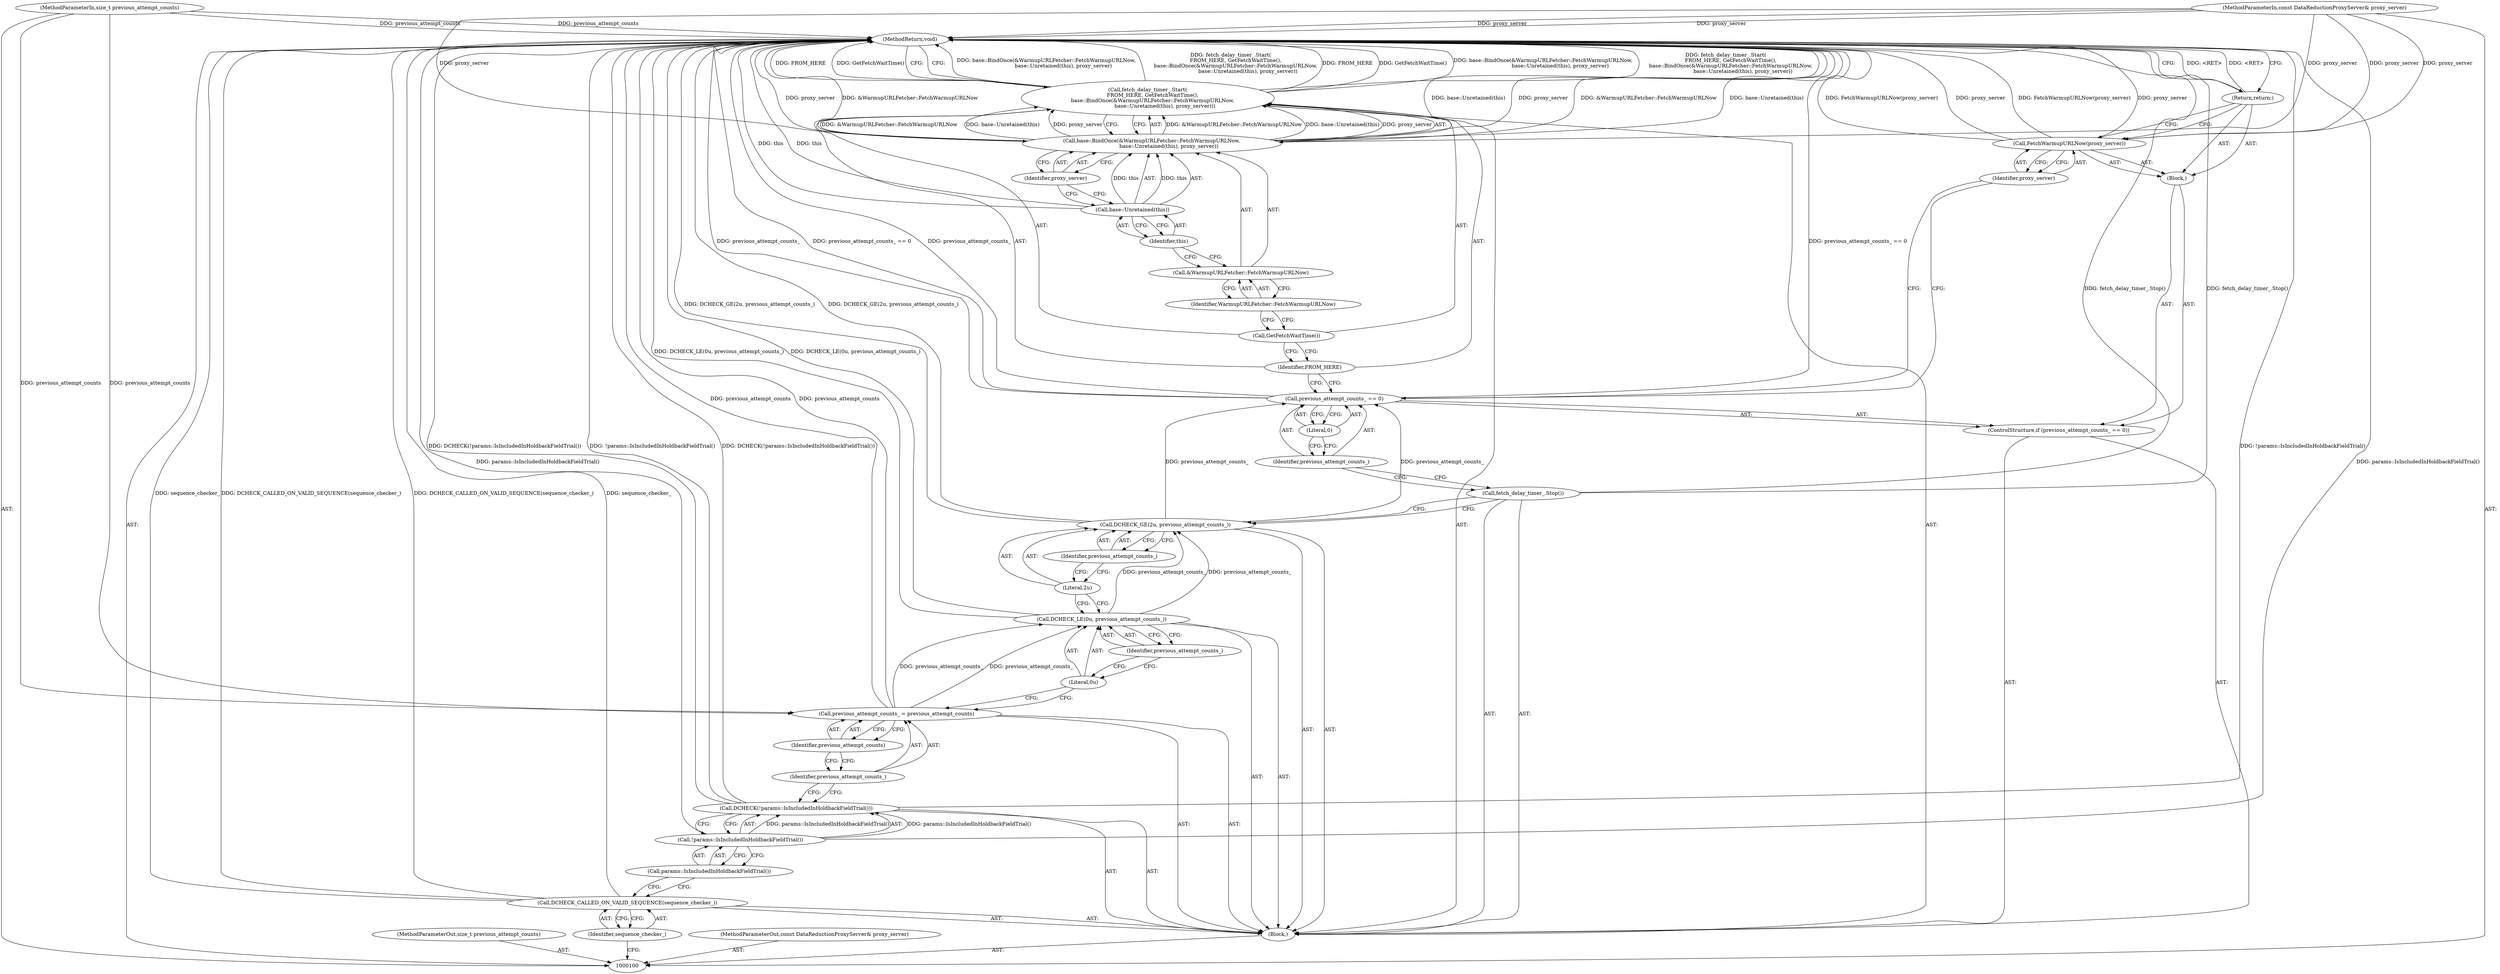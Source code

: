 digraph "0_Chrome_69b4b9ef7455753b12c3efe4eec71647e6fb1da1_9" {
"1000136" [label="(MethodReturn,void)"];
"1000116" [label="(Literal,2u)"];
"1000117" [label="(Identifier,previous_attempt_counts_)"];
"1000115" [label="(Call,DCHECK_GE(2u, previous_attempt_counts_))"];
"1000118" [label="(Call,fetch_delay_timer_.Stop())"];
"1000119" [label="(ControlStructure,if (previous_attempt_counts_ == 0))"];
"1000122" [label="(Literal,0)"];
"1000123" [label="(Block,)"];
"1000120" [label="(Call,previous_attempt_counts_ == 0)"];
"1000121" [label="(Identifier,previous_attempt_counts_)"];
"1000125" [label="(Identifier,proxy_server)"];
"1000124" [label="(Call,FetchWarmupURLNow(proxy_server))"];
"1000126" [label="(Return,return;)"];
"1000127" [label="(Call,fetch_delay_timer_.Start(\n      FROM_HERE, GetFetchWaitTime(),\n      base::BindOnce(&WarmupURLFetcher::FetchWarmupURLNow,\n                     base::Unretained(this), proxy_server)))"];
"1000129" [label="(Call,GetFetchWaitTime())"];
"1000128" [label="(Identifier,FROM_HERE)"];
"1000101" [label="(MethodParameterIn,size_t previous_attempt_counts)"];
"1000208" [label="(MethodParameterOut,size_t previous_attempt_counts)"];
"1000131" [label="(Call,&WarmupURLFetcher::FetchWarmupURLNow)"];
"1000132" [label="(Identifier,WarmupURLFetcher::FetchWarmupURLNow)"];
"1000130" [label="(Call,base::BindOnce(&WarmupURLFetcher::FetchWarmupURLNow,\n                     base::Unretained(this), proxy_server))"];
"1000133" [label="(Call,base::Unretained(this))"];
"1000134" [label="(Identifier,this)"];
"1000135" [label="(Identifier,proxy_server)"];
"1000102" [label="(MethodParameterIn,const DataReductionProxyServer& proxy_server)"];
"1000209" [label="(MethodParameterOut,const DataReductionProxyServer& proxy_server)"];
"1000103" [label="(Block,)"];
"1000104" [label="(Call,DCHECK_CALLED_ON_VALID_SEQUENCE(sequence_checker_))"];
"1000105" [label="(Identifier,sequence_checker_)"];
"1000108" [label="(Call,params::IsIncludedInHoldbackFieldTrial())"];
"1000106" [label="(Call,DCHECK(!params::IsIncludedInHoldbackFieldTrial()))"];
"1000107" [label="(Call,!params::IsIncludedInHoldbackFieldTrial())"];
"1000109" [label="(Call,previous_attempt_counts_ = previous_attempt_counts)"];
"1000110" [label="(Identifier,previous_attempt_counts_)"];
"1000111" [label="(Identifier,previous_attempt_counts)"];
"1000113" [label="(Literal,0u)"];
"1000114" [label="(Identifier,previous_attempt_counts_)"];
"1000112" [label="(Call,DCHECK_LE(0u, previous_attempt_counts_))"];
"1000136" -> "1000100"  [label="AST: "];
"1000136" -> "1000126"  [label="CFG: "];
"1000136" -> "1000127"  [label="CFG: "];
"1000127" -> "1000136"  [label="DDG: base::BindOnce(&WarmupURLFetcher::FetchWarmupURLNow,\n                     base::Unretained(this), proxy_server)"];
"1000127" -> "1000136"  [label="DDG: fetch_delay_timer_.Start(\n      FROM_HERE, GetFetchWaitTime(),\n      base::BindOnce(&WarmupURLFetcher::FetchWarmupURLNow,\n                     base::Unretained(this), proxy_server))"];
"1000127" -> "1000136"  [label="DDG: FROM_HERE"];
"1000127" -> "1000136"  [label="DDG: GetFetchWaitTime()"];
"1000124" -> "1000136"  [label="DDG: proxy_server"];
"1000124" -> "1000136"  [label="DDG: FetchWarmupURLNow(proxy_server)"];
"1000107" -> "1000136"  [label="DDG: params::IsIncludedInHoldbackFieldTrial()"];
"1000106" -> "1000136"  [label="DDG: !params::IsIncludedInHoldbackFieldTrial()"];
"1000106" -> "1000136"  [label="DDG: DCHECK(!params::IsIncludedInHoldbackFieldTrial())"];
"1000104" -> "1000136"  [label="DDG: DCHECK_CALLED_ON_VALID_SEQUENCE(sequence_checker_)"];
"1000104" -> "1000136"  [label="DDG: sequence_checker_"];
"1000118" -> "1000136"  [label="DDG: fetch_delay_timer_.Stop()"];
"1000109" -> "1000136"  [label="DDG: previous_attempt_counts"];
"1000133" -> "1000136"  [label="DDG: this"];
"1000115" -> "1000136"  [label="DDG: DCHECK_GE(2u, previous_attempt_counts_)"];
"1000120" -> "1000136"  [label="DDG: previous_attempt_counts_"];
"1000120" -> "1000136"  [label="DDG: previous_attempt_counts_ == 0"];
"1000130" -> "1000136"  [label="DDG: base::Unretained(this)"];
"1000130" -> "1000136"  [label="DDG: proxy_server"];
"1000130" -> "1000136"  [label="DDG: &WarmupURLFetcher::FetchWarmupURLNow"];
"1000102" -> "1000136"  [label="DDG: proxy_server"];
"1000112" -> "1000136"  [label="DDG: DCHECK_LE(0u, previous_attempt_counts_)"];
"1000101" -> "1000136"  [label="DDG: previous_attempt_counts"];
"1000126" -> "1000136"  [label="DDG: <RET>"];
"1000116" -> "1000115"  [label="AST: "];
"1000116" -> "1000112"  [label="CFG: "];
"1000117" -> "1000116"  [label="CFG: "];
"1000117" -> "1000115"  [label="AST: "];
"1000117" -> "1000116"  [label="CFG: "];
"1000115" -> "1000117"  [label="CFG: "];
"1000115" -> "1000103"  [label="AST: "];
"1000115" -> "1000117"  [label="CFG: "];
"1000116" -> "1000115"  [label="AST: "];
"1000117" -> "1000115"  [label="AST: "];
"1000118" -> "1000115"  [label="CFG: "];
"1000115" -> "1000136"  [label="DDG: DCHECK_GE(2u, previous_attempt_counts_)"];
"1000112" -> "1000115"  [label="DDG: previous_attempt_counts_"];
"1000115" -> "1000120"  [label="DDG: previous_attempt_counts_"];
"1000118" -> "1000103"  [label="AST: "];
"1000118" -> "1000115"  [label="CFG: "];
"1000121" -> "1000118"  [label="CFG: "];
"1000118" -> "1000136"  [label="DDG: fetch_delay_timer_.Stop()"];
"1000119" -> "1000103"  [label="AST: "];
"1000120" -> "1000119"  [label="AST: "];
"1000123" -> "1000119"  [label="AST: "];
"1000122" -> "1000120"  [label="AST: "];
"1000122" -> "1000121"  [label="CFG: "];
"1000120" -> "1000122"  [label="CFG: "];
"1000123" -> "1000119"  [label="AST: "];
"1000124" -> "1000123"  [label="AST: "];
"1000126" -> "1000123"  [label="AST: "];
"1000120" -> "1000119"  [label="AST: "];
"1000120" -> "1000122"  [label="CFG: "];
"1000121" -> "1000120"  [label="AST: "];
"1000122" -> "1000120"  [label="AST: "];
"1000125" -> "1000120"  [label="CFG: "];
"1000128" -> "1000120"  [label="CFG: "];
"1000120" -> "1000136"  [label="DDG: previous_attempt_counts_"];
"1000120" -> "1000136"  [label="DDG: previous_attempt_counts_ == 0"];
"1000115" -> "1000120"  [label="DDG: previous_attempt_counts_"];
"1000121" -> "1000120"  [label="AST: "];
"1000121" -> "1000118"  [label="CFG: "];
"1000122" -> "1000121"  [label="CFG: "];
"1000125" -> "1000124"  [label="AST: "];
"1000125" -> "1000120"  [label="CFG: "];
"1000124" -> "1000125"  [label="CFG: "];
"1000124" -> "1000123"  [label="AST: "];
"1000124" -> "1000125"  [label="CFG: "];
"1000125" -> "1000124"  [label="AST: "];
"1000126" -> "1000124"  [label="CFG: "];
"1000124" -> "1000136"  [label="DDG: proxy_server"];
"1000124" -> "1000136"  [label="DDG: FetchWarmupURLNow(proxy_server)"];
"1000102" -> "1000124"  [label="DDG: proxy_server"];
"1000126" -> "1000123"  [label="AST: "];
"1000126" -> "1000124"  [label="CFG: "];
"1000136" -> "1000126"  [label="CFG: "];
"1000126" -> "1000136"  [label="DDG: <RET>"];
"1000127" -> "1000103"  [label="AST: "];
"1000127" -> "1000130"  [label="CFG: "];
"1000128" -> "1000127"  [label="AST: "];
"1000129" -> "1000127"  [label="AST: "];
"1000130" -> "1000127"  [label="AST: "];
"1000136" -> "1000127"  [label="CFG: "];
"1000127" -> "1000136"  [label="DDG: base::BindOnce(&WarmupURLFetcher::FetchWarmupURLNow,\n                     base::Unretained(this), proxy_server)"];
"1000127" -> "1000136"  [label="DDG: fetch_delay_timer_.Start(\n      FROM_HERE, GetFetchWaitTime(),\n      base::BindOnce(&WarmupURLFetcher::FetchWarmupURLNow,\n                     base::Unretained(this), proxy_server))"];
"1000127" -> "1000136"  [label="DDG: FROM_HERE"];
"1000127" -> "1000136"  [label="DDG: GetFetchWaitTime()"];
"1000130" -> "1000127"  [label="DDG: &WarmupURLFetcher::FetchWarmupURLNow"];
"1000130" -> "1000127"  [label="DDG: base::Unretained(this)"];
"1000130" -> "1000127"  [label="DDG: proxy_server"];
"1000129" -> "1000127"  [label="AST: "];
"1000129" -> "1000128"  [label="CFG: "];
"1000132" -> "1000129"  [label="CFG: "];
"1000128" -> "1000127"  [label="AST: "];
"1000128" -> "1000120"  [label="CFG: "];
"1000129" -> "1000128"  [label="CFG: "];
"1000101" -> "1000100"  [label="AST: "];
"1000101" -> "1000136"  [label="DDG: previous_attempt_counts"];
"1000101" -> "1000109"  [label="DDG: previous_attempt_counts"];
"1000208" -> "1000100"  [label="AST: "];
"1000131" -> "1000130"  [label="AST: "];
"1000131" -> "1000132"  [label="CFG: "];
"1000132" -> "1000131"  [label="AST: "];
"1000134" -> "1000131"  [label="CFG: "];
"1000132" -> "1000131"  [label="AST: "];
"1000132" -> "1000129"  [label="CFG: "];
"1000131" -> "1000132"  [label="CFG: "];
"1000130" -> "1000127"  [label="AST: "];
"1000130" -> "1000135"  [label="CFG: "];
"1000131" -> "1000130"  [label="AST: "];
"1000133" -> "1000130"  [label="AST: "];
"1000135" -> "1000130"  [label="AST: "];
"1000127" -> "1000130"  [label="CFG: "];
"1000130" -> "1000136"  [label="DDG: base::Unretained(this)"];
"1000130" -> "1000136"  [label="DDG: proxy_server"];
"1000130" -> "1000136"  [label="DDG: &WarmupURLFetcher::FetchWarmupURLNow"];
"1000130" -> "1000127"  [label="DDG: &WarmupURLFetcher::FetchWarmupURLNow"];
"1000130" -> "1000127"  [label="DDG: base::Unretained(this)"];
"1000130" -> "1000127"  [label="DDG: proxy_server"];
"1000133" -> "1000130"  [label="DDG: this"];
"1000102" -> "1000130"  [label="DDG: proxy_server"];
"1000133" -> "1000130"  [label="AST: "];
"1000133" -> "1000134"  [label="CFG: "];
"1000134" -> "1000133"  [label="AST: "];
"1000135" -> "1000133"  [label="CFG: "];
"1000133" -> "1000136"  [label="DDG: this"];
"1000133" -> "1000130"  [label="DDG: this"];
"1000134" -> "1000133"  [label="AST: "];
"1000134" -> "1000131"  [label="CFG: "];
"1000133" -> "1000134"  [label="CFG: "];
"1000135" -> "1000130"  [label="AST: "];
"1000135" -> "1000133"  [label="CFG: "];
"1000130" -> "1000135"  [label="CFG: "];
"1000102" -> "1000100"  [label="AST: "];
"1000102" -> "1000136"  [label="DDG: proxy_server"];
"1000102" -> "1000124"  [label="DDG: proxy_server"];
"1000102" -> "1000130"  [label="DDG: proxy_server"];
"1000209" -> "1000100"  [label="AST: "];
"1000103" -> "1000100"  [label="AST: "];
"1000104" -> "1000103"  [label="AST: "];
"1000106" -> "1000103"  [label="AST: "];
"1000109" -> "1000103"  [label="AST: "];
"1000112" -> "1000103"  [label="AST: "];
"1000115" -> "1000103"  [label="AST: "];
"1000118" -> "1000103"  [label="AST: "];
"1000119" -> "1000103"  [label="AST: "];
"1000127" -> "1000103"  [label="AST: "];
"1000104" -> "1000103"  [label="AST: "];
"1000104" -> "1000105"  [label="CFG: "];
"1000105" -> "1000104"  [label="AST: "];
"1000108" -> "1000104"  [label="CFG: "];
"1000104" -> "1000136"  [label="DDG: DCHECK_CALLED_ON_VALID_SEQUENCE(sequence_checker_)"];
"1000104" -> "1000136"  [label="DDG: sequence_checker_"];
"1000105" -> "1000104"  [label="AST: "];
"1000105" -> "1000100"  [label="CFG: "];
"1000104" -> "1000105"  [label="CFG: "];
"1000108" -> "1000107"  [label="AST: "];
"1000108" -> "1000104"  [label="CFG: "];
"1000107" -> "1000108"  [label="CFG: "];
"1000106" -> "1000103"  [label="AST: "];
"1000106" -> "1000107"  [label="CFG: "];
"1000107" -> "1000106"  [label="AST: "];
"1000110" -> "1000106"  [label="CFG: "];
"1000106" -> "1000136"  [label="DDG: !params::IsIncludedInHoldbackFieldTrial()"];
"1000106" -> "1000136"  [label="DDG: DCHECK(!params::IsIncludedInHoldbackFieldTrial())"];
"1000107" -> "1000106"  [label="DDG: params::IsIncludedInHoldbackFieldTrial()"];
"1000107" -> "1000106"  [label="AST: "];
"1000107" -> "1000108"  [label="CFG: "];
"1000108" -> "1000107"  [label="AST: "];
"1000106" -> "1000107"  [label="CFG: "];
"1000107" -> "1000136"  [label="DDG: params::IsIncludedInHoldbackFieldTrial()"];
"1000107" -> "1000106"  [label="DDG: params::IsIncludedInHoldbackFieldTrial()"];
"1000109" -> "1000103"  [label="AST: "];
"1000109" -> "1000111"  [label="CFG: "];
"1000110" -> "1000109"  [label="AST: "];
"1000111" -> "1000109"  [label="AST: "];
"1000113" -> "1000109"  [label="CFG: "];
"1000109" -> "1000136"  [label="DDG: previous_attempt_counts"];
"1000101" -> "1000109"  [label="DDG: previous_attempt_counts"];
"1000109" -> "1000112"  [label="DDG: previous_attempt_counts_"];
"1000110" -> "1000109"  [label="AST: "];
"1000110" -> "1000106"  [label="CFG: "];
"1000111" -> "1000110"  [label="CFG: "];
"1000111" -> "1000109"  [label="AST: "];
"1000111" -> "1000110"  [label="CFG: "];
"1000109" -> "1000111"  [label="CFG: "];
"1000113" -> "1000112"  [label="AST: "];
"1000113" -> "1000109"  [label="CFG: "];
"1000114" -> "1000113"  [label="CFG: "];
"1000114" -> "1000112"  [label="AST: "];
"1000114" -> "1000113"  [label="CFG: "];
"1000112" -> "1000114"  [label="CFG: "];
"1000112" -> "1000103"  [label="AST: "];
"1000112" -> "1000114"  [label="CFG: "];
"1000113" -> "1000112"  [label="AST: "];
"1000114" -> "1000112"  [label="AST: "];
"1000116" -> "1000112"  [label="CFG: "];
"1000112" -> "1000136"  [label="DDG: DCHECK_LE(0u, previous_attempt_counts_)"];
"1000109" -> "1000112"  [label="DDG: previous_attempt_counts_"];
"1000112" -> "1000115"  [label="DDG: previous_attempt_counts_"];
}
